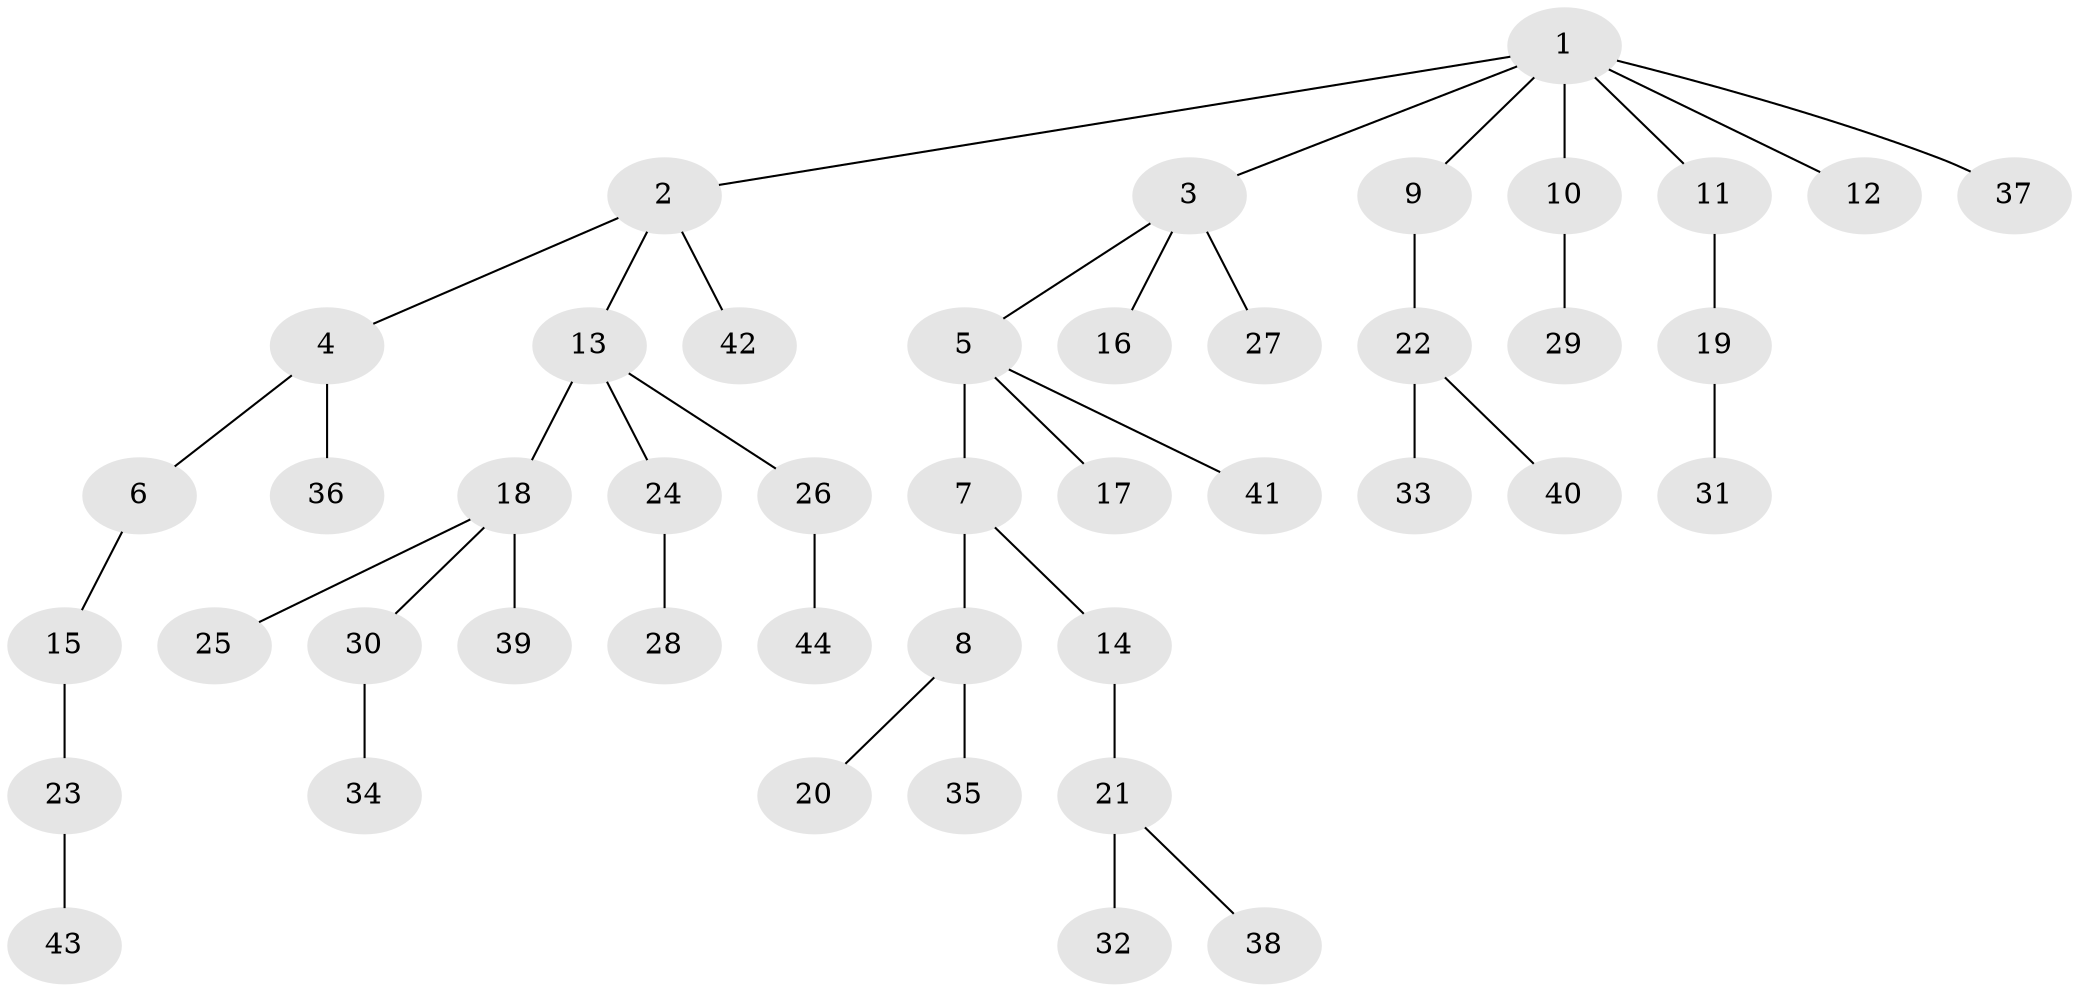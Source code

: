 // original degree distribution, {6: 0.023809523809523808, 5: 0.03571428571428571, 4: 0.03571428571428571, 3: 0.15476190476190477, 1: 0.4523809523809524, 2: 0.2976190476190476}
// Generated by graph-tools (version 1.1) at 2025/37/03/09/25 02:37:09]
// undirected, 44 vertices, 43 edges
graph export_dot {
graph [start="1"]
  node [color=gray90,style=filled];
  1;
  2;
  3;
  4;
  5;
  6;
  7;
  8;
  9;
  10;
  11;
  12;
  13;
  14;
  15;
  16;
  17;
  18;
  19;
  20;
  21;
  22;
  23;
  24;
  25;
  26;
  27;
  28;
  29;
  30;
  31;
  32;
  33;
  34;
  35;
  36;
  37;
  38;
  39;
  40;
  41;
  42;
  43;
  44;
  1 -- 2 [weight=1.0];
  1 -- 3 [weight=1.0];
  1 -- 9 [weight=1.0];
  1 -- 10 [weight=2.0];
  1 -- 11 [weight=1.0];
  1 -- 12 [weight=1.0];
  1 -- 37 [weight=1.0];
  2 -- 4 [weight=1.0];
  2 -- 13 [weight=1.0];
  2 -- 42 [weight=1.0];
  3 -- 5 [weight=1.0];
  3 -- 16 [weight=1.0];
  3 -- 27 [weight=1.0];
  4 -- 6 [weight=1.0];
  4 -- 36 [weight=1.0];
  5 -- 7 [weight=2.0];
  5 -- 17 [weight=1.0];
  5 -- 41 [weight=1.0];
  6 -- 15 [weight=1.0];
  7 -- 8 [weight=1.0];
  7 -- 14 [weight=1.0];
  8 -- 20 [weight=1.0];
  8 -- 35 [weight=1.0];
  9 -- 22 [weight=1.0];
  10 -- 29 [weight=1.0];
  11 -- 19 [weight=1.0];
  13 -- 18 [weight=2.0];
  13 -- 24 [weight=1.0];
  13 -- 26 [weight=1.0];
  14 -- 21 [weight=1.0];
  15 -- 23 [weight=1.0];
  18 -- 25 [weight=1.0];
  18 -- 30 [weight=1.0];
  18 -- 39 [weight=1.0];
  19 -- 31 [weight=1.0];
  21 -- 32 [weight=2.0];
  21 -- 38 [weight=1.0];
  22 -- 33 [weight=1.0];
  22 -- 40 [weight=1.0];
  23 -- 43 [weight=2.0];
  24 -- 28 [weight=1.0];
  26 -- 44 [weight=1.0];
  30 -- 34 [weight=2.0];
}

